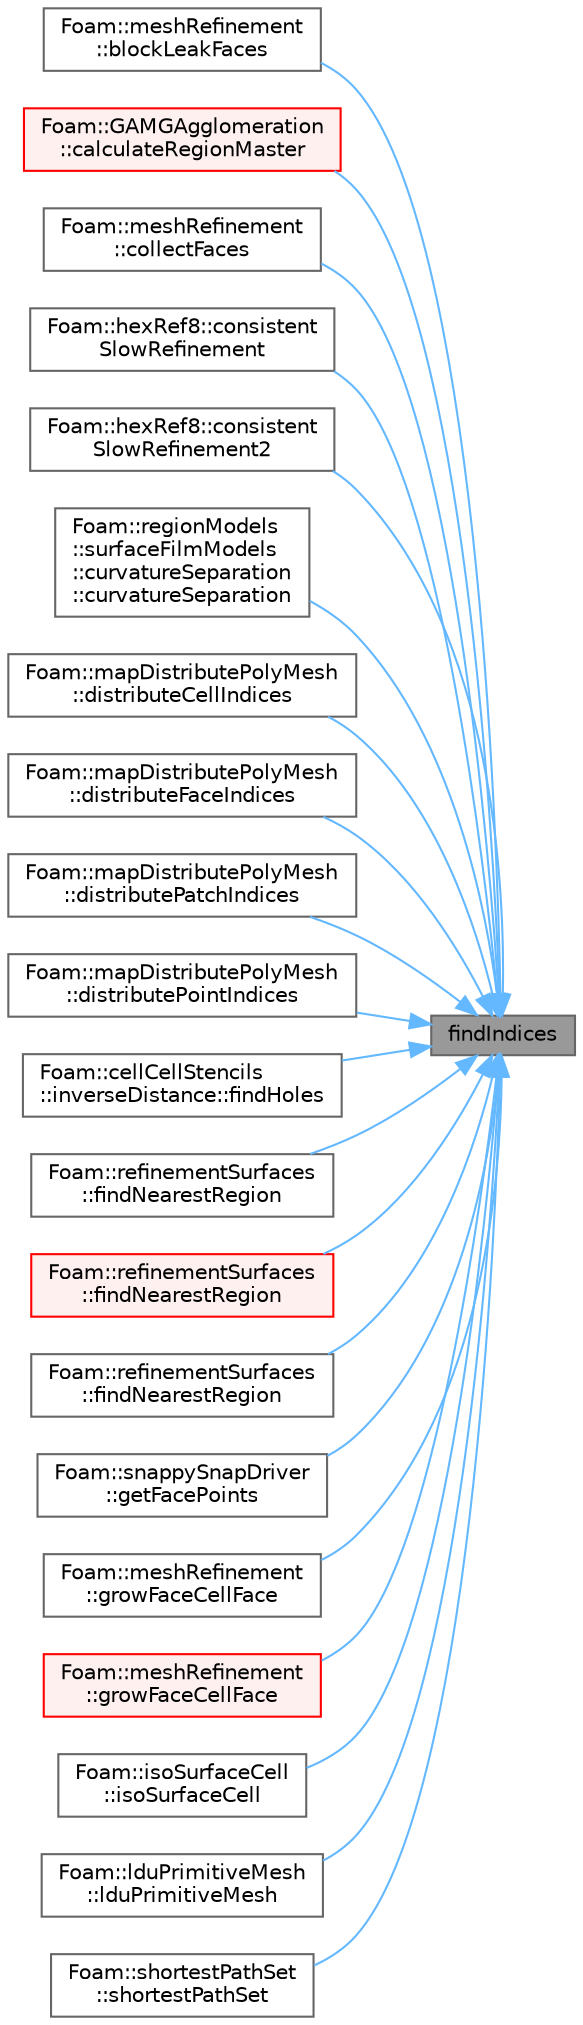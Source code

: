 digraph "findIndices"
{
 // LATEX_PDF_SIZE
  bgcolor="transparent";
  edge [fontname=Helvetica,fontsize=10,labelfontname=Helvetica,labelfontsize=10];
  node [fontname=Helvetica,fontsize=10,shape=box,height=0.2,width=0.4];
  rankdir="RL";
  Node1 [id="Node000001",label="findIndices",height=0.2,width=0.4,color="gray40", fillcolor="grey60", style="filled", fontcolor="black",tooltip=" "];
  Node1 -> Node2 [id="edge1_Node000001_Node000002",dir="back",color="steelblue1",style="solid",tooltip=" "];
  Node2 [id="Node000002",label="Foam::meshRefinement\l::blockLeakFaces",height=0.2,width=0.4,color="grey40", fillcolor="white", style="filled",URL="$classFoam_1_1meshRefinement.html#a2ecd8ad54220550e0706c221e668f189",tooltip=" "];
  Node1 -> Node3 [id="edge2_Node000001_Node000003",dir="back",color="steelblue1",style="solid",tooltip=" "];
  Node3 [id="Node000003",label="Foam::GAMGAgglomeration\l::calculateRegionMaster",height=0.2,width=0.4,color="red", fillcolor="#FFF0F0", style="filled",URL="$classFoam_1_1GAMGAgglomeration.html#a2924c769d07fb681fe84b5036f9977d6",tooltip=" "];
  Node1 -> Node7 [id="edge3_Node000001_Node000007",dir="back",color="steelblue1",style="solid",tooltip=" "];
  Node7 [id="Node000007",label="Foam::meshRefinement\l::collectFaces",height=0.2,width=0.4,color="grey40", fillcolor="white", style="filled",URL="$classFoam_1_1meshRefinement.html#aa20a067cc4a1b5ecab356368e05fed0c",tooltip=" "];
  Node1 -> Node8 [id="edge4_Node000001_Node000008",dir="back",color="steelblue1",style="solid",tooltip=" "];
  Node8 [id="Node000008",label="Foam::hexRef8::consistent\lSlowRefinement",height=0.2,width=0.4,color="grey40", fillcolor="white", style="filled",URL="$classFoam_1_1hexRef8.html#a11f117689e45448afaf2192041730bc8",tooltip=" "];
  Node1 -> Node9 [id="edge5_Node000001_Node000009",dir="back",color="steelblue1",style="solid",tooltip=" "];
  Node9 [id="Node000009",label="Foam::hexRef8::consistent\lSlowRefinement2",height=0.2,width=0.4,color="grey40", fillcolor="white", style="filled",URL="$classFoam_1_1hexRef8.html#aeb8716163dcd0280ef71a13d2f7814a8",tooltip=" "];
  Node1 -> Node10 [id="edge6_Node000001_Node000010",dir="back",color="steelblue1",style="solid",tooltip=" "];
  Node10 [id="Node000010",label="Foam::regionModels\l::surfaceFilmModels\l::curvatureSeparation\l::curvatureSeparation",height=0.2,width=0.4,color="grey40", fillcolor="white", style="filled",URL="$classFoam_1_1regionModels_1_1surfaceFilmModels_1_1curvatureSeparation.html#a48824b43de68ae37cd2b8c3f7b6ac6b8",tooltip=" "];
  Node1 -> Node11 [id="edge7_Node000001_Node000011",dir="back",color="steelblue1",style="solid",tooltip=" "];
  Node11 [id="Node000011",label="Foam::mapDistributePolyMesh\l::distributeCellIndices",height=0.2,width=0.4,color="grey40", fillcolor="white", style="filled",URL="$classFoam_1_1mapDistributePolyMesh.html#a715a8e3de94f0bcae1de8f42118428e0",tooltip=" "];
  Node1 -> Node12 [id="edge8_Node000001_Node000012",dir="back",color="steelblue1",style="solid",tooltip=" "];
  Node12 [id="Node000012",label="Foam::mapDistributePolyMesh\l::distributeFaceIndices",height=0.2,width=0.4,color="grey40", fillcolor="white", style="filled",URL="$classFoam_1_1mapDistributePolyMesh.html#a6b83f64ffd3be1329bee633cdbb13e2d",tooltip=" "];
  Node1 -> Node13 [id="edge9_Node000001_Node000013",dir="back",color="steelblue1",style="solid",tooltip=" "];
  Node13 [id="Node000013",label="Foam::mapDistributePolyMesh\l::distributePatchIndices",height=0.2,width=0.4,color="grey40", fillcolor="white", style="filled",URL="$classFoam_1_1mapDistributePolyMesh.html#a095e263042ffb444d13bfbd9fbd0f078",tooltip=" "];
  Node1 -> Node14 [id="edge10_Node000001_Node000014",dir="back",color="steelblue1",style="solid",tooltip=" "];
  Node14 [id="Node000014",label="Foam::mapDistributePolyMesh\l::distributePointIndices",height=0.2,width=0.4,color="grey40", fillcolor="white", style="filled",URL="$classFoam_1_1mapDistributePolyMesh.html#a50e53319ea580234405e13224d2caef1",tooltip=" "];
  Node1 -> Node15 [id="edge11_Node000001_Node000015",dir="back",color="steelblue1",style="solid",tooltip=" "];
  Node15 [id="Node000015",label="Foam::cellCellStencils\l::inverseDistance::findHoles",height=0.2,width=0.4,color="grey40", fillcolor="white", style="filled",URL="$classFoam_1_1cellCellStencils_1_1inverseDistance.html#a73aaee1c512e770e4555f6757e40063d",tooltip=" "];
  Node1 -> Node16 [id="edge12_Node000001_Node000016",dir="back",color="steelblue1",style="solid",tooltip=" "];
  Node16 [id="Node000016",label="Foam::refinementSurfaces\l::findNearestRegion",height=0.2,width=0.4,color="grey40", fillcolor="white", style="filled",URL="$classFoam_1_1refinementSurfaces.html#a949823b551453cd0784cc3afc7ae15b4",tooltip=" "];
  Node1 -> Node17 [id="edge13_Node000001_Node000017",dir="back",color="steelblue1",style="solid",tooltip=" "];
  Node17 [id="Node000017",label="Foam::refinementSurfaces\l::findNearestRegion",height=0.2,width=0.4,color="red", fillcolor="#FFF0F0", style="filled",URL="$classFoam_1_1refinementSurfaces.html#a80e23a2f389ab4ce2d741d30fa067985",tooltip=" "];
  Node1 -> Node20 [id="edge14_Node000001_Node000020",dir="back",color="steelblue1",style="solid",tooltip=" "];
  Node20 [id="Node000020",label="Foam::refinementSurfaces\l::findNearestRegion",height=0.2,width=0.4,color="grey40", fillcolor="white", style="filled",URL="$classFoam_1_1refinementSurfaces.html#accaecb6e261590e099f74ce02c1bbe72",tooltip=" "];
  Node1 -> Node21 [id="edge15_Node000001_Node000021",dir="back",color="steelblue1",style="solid",tooltip=" "];
  Node21 [id="Node000021",label="Foam::snappySnapDriver\l::getFacePoints",height=0.2,width=0.4,color="grey40", fillcolor="white", style="filled",URL="$classFoam_1_1snappySnapDriver.html#ac1eb6893a0b0e56abfe36049947b7b35",tooltip=" "];
  Node1 -> Node22 [id="edge16_Node000001_Node000022",dir="back",color="steelblue1",style="solid",tooltip=" "];
  Node22 [id="Node000022",label="Foam::meshRefinement\l::growFaceCellFace",height=0.2,width=0.4,color="grey40", fillcolor="white", style="filled",URL="$classFoam_1_1meshRefinement.html#addad8a30136df5abece92c0d79da1ebd",tooltip=" "];
  Node1 -> Node23 [id="edge17_Node000001_Node000023",dir="back",color="steelblue1",style="solid",tooltip=" "];
  Node23 [id="Node000023",label="Foam::meshRefinement\l::growFaceCellFace",height=0.2,width=0.4,color="red", fillcolor="#FFF0F0", style="filled",URL="$classFoam_1_1meshRefinement.html#a5db50747f841ecd86def64f7edbd931e",tooltip=" "];
  Node1 -> Node25 [id="edge18_Node000001_Node000025",dir="back",color="steelblue1",style="solid",tooltip=" "];
  Node25 [id="Node000025",label="Foam::isoSurfaceCell\l::isoSurfaceCell",height=0.2,width=0.4,color="grey40", fillcolor="white", style="filled",URL="$classFoam_1_1isoSurfaceCell.html#a4fde07da1b8e2c6271f2d006d95d29cb",tooltip=" "];
  Node1 -> Node26 [id="edge19_Node000001_Node000026",dir="back",color="steelblue1",style="solid",tooltip=" "];
  Node26 [id="Node000026",label="Foam::lduPrimitiveMesh\l::lduPrimitiveMesh",height=0.2,width=0.4,color="grey40", fillcolor="white", style="filled",URL="$classFoam_1_1lduPrimitiveMesh.html#aeae1eb8af27cafdc116980dd48968d19",tooltip=" "];
  Node1 -> Node27 [id="edge20_Node000001_Node000027",dir="back",color="steelblue1",style="solid",tooltip=" "];
  Node27 [id="Node000027",label="Foam::shortestPathSet\l::shortestPathSet",height=0.2,width=0.4,color="grey40", fillcolor="white", style="filled",URL="$classFoam_1_1shortestPathSet.html#a32d23597893a3399f801bf09bcd76eaa",tooltip=" "];
}
